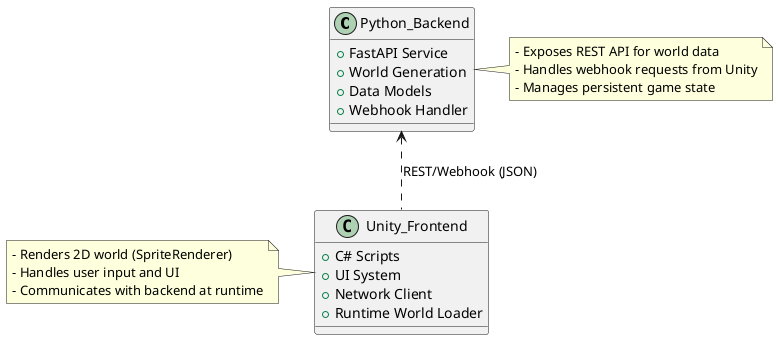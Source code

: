 @startuml
!define RECTANGLE class

RECTANGLE Python_Backend {
  +FastAPI Service
  +World Generation
  +Data Models
  +Webhook Handler
}

RECTANGLE Unity_Frontend {
  +C# Scripts
  +UI System
  +Network Client
  +Runtime World Loader
}

Python_Backend <.. Unity_Frontend : REST/Webhook (JSON)

note right of Python_Backend
  - Exposes REST API for world data
  - Handles webhook requests from Unity
  - Manages persistent game state
end note

note left of Unity_Frontend
  - Renders 2D world (SpriteRenderer)
  - Handles user input and UI
  - Communicates with backend at runtime
end note

@enduml
